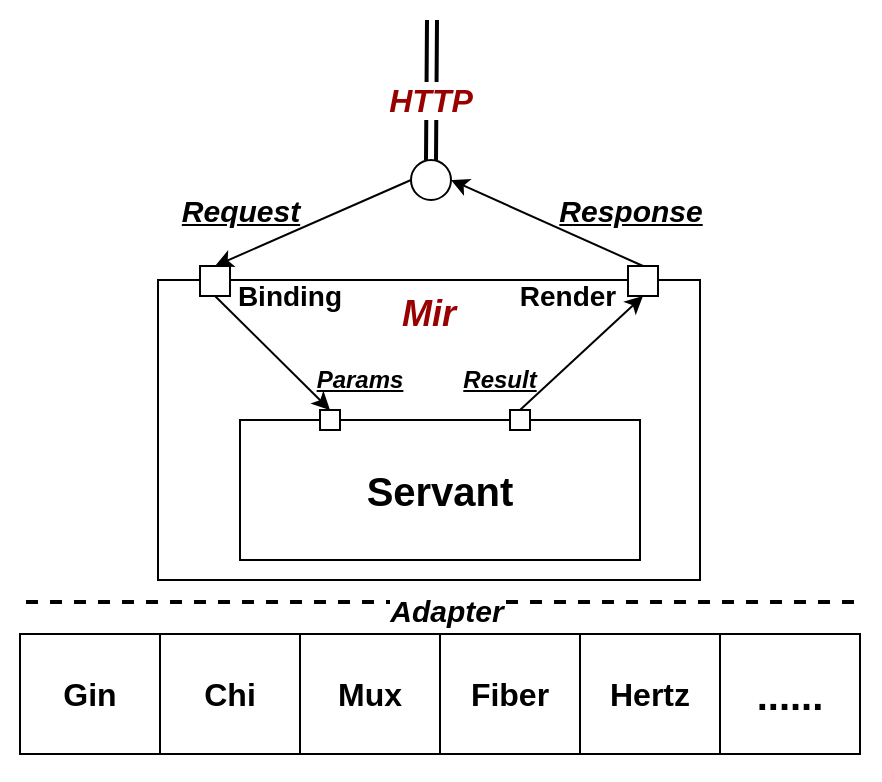 <mxfile version="20.3.0" type="device"><diagram id="ZOxuEieQiebRqiN2HW-F" name="Page-1"><mxGraphModel dx="1552" dy="934" grid="1" gridSize="10" guides="1" tooltips="1" connect="1" arrows="1" fold="1" page="1" pageScale="1" pageWidth="827" pageHeight="1169" math="0" shadow="0"><root><mxCell id="0"/><mxCell id="1" parent="0"/><mxCell id="HLY3_FzVcBv65uhB9cjh-90" value="" style="rounded=0;whiteSpace=wrap;html=1;dashed=1;strokeColor=none;fontSize=20;fontColor=#000000;fillColor=none;gradientColor=none;" vertex="1" parent="1"><mxGeometry x="100" y="190" width="440" height="390" as="geometry"/></mxCell><mxCell id="HLY3_FzVcBv65uhB9cjh-91" value="Mir" style="rounded=0;whiteSpace=wrap;html=1;fontStyle=3;verticalAlign=top;fontSize=18;fontColor=#990000;" vertex="1" parent="1"><mxGeometry x="179" y="330" width="271" height="150" as="geometry"/></mxCell><mxCell id="HLY3_FzVcBv65uhB9cjh-92" value="" style="whiteSpace=wrap;html=1;aspect=fixed;" vertex="1" parent="1"><mxGeometry x="200" y="323" width="15" height="15" as="geometry"/></mxCell><mxCell id="HLY3_FzVcBv65uhB9cjh-93" value="" style="whiteSpace=wrap;html=1;aspect=fixed;" vertex="1" parent="1"><mxGeometry x="414" y="323" width="15" height="15" as="geometry"/></mxCell><mxCell id="HLY3_FzVcBv65uhB9cjh-94" value="Servant" style="rounded=0;whiteSpace=wrap;html=1;fontStyle=1;fontSize=20;fontColor=#000000;" vertex="1" parent="1"><mxGeometry x="220" y="400" width="200" height="70" as="geometry"/></mxCell><mxCell id="HLY3_FzVcBv65uhB9cjh-95" value="" style="whiteSpace=wrap;html=1;aspect=fixed;" vertex="1" parent="1"><mxGeometry x="260" y="395" width="10" height="10" as="geometry"/></mxCell><mxCell id="HLY3_FzVcBv65uhB9cjh-96" value="" style="whiteSpace=wrap;html=1;aspect=fixed;" vertex="1" parent="1"><mxGeometry x="355" y="395" width="10" height="10" as="geometry"/></mxCell><mxCell id="HLY3_FzVcBv65uhB9cjh-97" value="" style="endArrow=classic;html=1;rounded=0;entryX=0.5;entryY=0;entryDx=0;entryDy=0;exitX=0;exitY=0.5;exitDx=0;exitDy=0;" edge="1" parent="1" source="HLY3_FzVcBv65uhB9cjh-107" target="HLY3_FzVcBv65uhB9cjh-92"><mxGeometry width="50" height="50" relative="1" as="geometry"><mxPoint x="300" y="260" as="sourcePoint"/><mxPoint x="200" y="260" as="targetPoint"/></mxGeometry></mxCell><mxCell id="HLY3_FzVcBv65uhB9cjh-98" value="" style="endArrow=classic;html=1;rounded=0;exitX=0.5;exitY=0;exitDx=0;exitDy=0;entryX=1;entryY=0.5;entryDx=0;entryDy=0;" edge="1" parent="1" source="HLY3_FzVcBv65uhB9cjh-93" target="HLY3_FzVcBv65uhB9cjh-107"><mxGeometry width="50" height="50" relative="1" as="geometry"><mxPoint x="390" y="500" as="sourcePoint"/><mxPoint x="340" y="260" as="targetPoint"/></mxGeometry></mxCell><mxCell id="HLY3_FzVcBv65uhB9cjh-99" value="" style="endArrow=classic;html=1;rounded=0;exitX=0.5;exitY=1;exitDx=0;exitDy=0;entryX=0.5;entryY=0;entryDx=0;entryDy=0;" edge="1" parent="1" source="HLY3_FzVcBv65uhB9cjh-92" target="HLY3_FzVcBv65uhB9cjh-95"><mxGeometry width="50" height="50" relative="1" as="geometry"><mxPoint x="390" y="500" as="sourcePoint"/><mxPoint x="440" y="450" as="targetPoint"/></mxGeometry></mxCell><mxCell id="HLY3_FzVcBv65uhB9cjh-100" value="" style="endArrow=classic;html=1;rounded=0;exitX=0.5;exitY=0;exitDx=0;exitDy=0;entryX=0.5;entryY=1;entryDx=0;entryDy=0;" edge="1" parent="1" source="HLY3_FzVcBv65uhB9cjh-96" target="HLY3_FzVcBv65uhB9cjh-93"><mxGeometry width="50" height="50" relative="1" as="geometry"><mxPoint x="390" y="500" as="sourcePoint"/><mxPoint x="440" y="450" as="targetPoint"/></mxGeometry></mxCell><mxCell id="HLY3_FzVcBv65uhB9cjh-101" value="Binding" style="text;html=1;strokeColor=none;fillColor=none;align=center;verticalAlign=middle;whiteSpace=wrap;rounded=0;fontStyle=1;fontSize=14;" vertex="1" parent="1"><mxGeometry x="215" y="323" width="60" height="30" as="geometry"/></mxCell><mxCell id="HLY3_FzVcBv65uhB9cjh-102" value="Render" style="text;html=1;strokeColor=none;fillColor=none;align=center;verticalAlign=middle;whiteSpace=wrap;rounded=0;fontStyle=1;fontSize=14;" vertex="1" parent="1"><mxGeometry x="354" y="323" width="60" height="30" as="geometry"/></mxCell><mxCell id="HLY3_FzVcBv65uhB9cjh-103" value="Params" style="text;html=1;strokeColor=none;fillColor=none;align=center;verticalAlign=middle;whiteSpace=wrap;rounded=0;fontStyle=7" vertex="1" parent="1"><mxGeometry x="250" y="365" width="60" height="30" as="geometry"/></mxCell><mxCell id="HLY3_FzVcBv65uhB9cjh-104" value="Result" style="text;html=1;strokeColor=none;fillColor=none;align=center;verticalAlign=middle;whiteSpace=wrap;rounded=0;fontStyle=7" vertex="1" parent="1"><mxGeometry x="320" y="365" width="60" height="30" as="geometry"/></mxCell><mxCell id="HLY3_FzVcBv65uhB9cjh-105" value="Request" style="text;html=1;align=center;verticalAlign=middle;resizable=0;points=[];autosize=1;strokeColor=none;fillColor=none;fontStyle=7;fontSize=15;" vertex="1" parent="1"><mxGeometry x="180" y="280" width="80" height="30" as="geometry"/></mxCell><mxCell id="HLY3_FzVcBv65uhB9cjh-106" value="Response" style="text;html=1;align=center;verticalAlign=middle;resizable=0;points=[];autosize=1;strokeColor=none;fillColor=none;fontStyle=7;fontSize=15;" vertex="1" parent="1"><mxGeometry x="365" y="280" width="100" height="30" as="geometry"/></mxCell><mxCell id="HLY3_FzVcBv65uhB9cjh-107" value="" style="ellipse;whiteSpace=wrap;html=1;aspect=fixed;fontSize=15;" vertex="1" parent="1"><mxGeometry x="305.5" y="270" width="20" height="20" as="geometry"/></mxCell><mxCell id="HLY3_FzVcBv65uhB9cjh-108" value="" style="endArrow=none;html=1;rounded=0;fontSize=15;exitX=0.5;exitY=0;exitDx=0;exitDy=0;strokeWidth=2;shape=link;" edge="1" parent="1" source="HLY3_FzVcBv65uhB9cjh-107"><mxGeometry width="50" height="50" relative="1" as="geometry"><mxPoint x="390" y="560" as="sourcePoint"/><mxPoint x="316" y="200" as="targetPoint"/></mxGeometry></mxCell><mxCell id="HLY3_FzVcBv65uhB9cjh-109" value="HTTP" style="edgeLabel;html=1;align=center;verticalAlign=middle;resizable=0;points=[];fontSize=16;fontStyle=3;fontColor=#990000;" vertex="1" connectable="0" parent="HLY3_FzVcBv65uhB9cjh-108"><mxGeometry x="0.161" y="-2" relative="1" as="geometry"><mxPoint x="-3" y="10" as="offset"/></mxGeometry></mxCell><mxCell id="HLY3_FzVcBv65uhB9cjh-110" value="" style="rounded=0;whiteSpace=wrap;html=1;fontSize=18;fontColor=#000000;fillColor=none;" vertex="1" parent="1"><mxGeometry x="110" y="507" width="420" height="60" as="geometry"/></mxCell><mxCell id="HLY3_FzVcBv65uhB9cjh-111" value="Gin" style="rounded=0;whiteSpace=wrap;html=1;strokeColor=default;fontSize=16;fontColor=#000000;fillColor=default;gradientColor=none;fontStyle=1" vertex="1" parent="1"><mxGeometry x="110" y="507" width="70" height="60" as="geometry"/></mxCell><mxCell id="HLY3_FzVcBv65uhB9cjh-112" value="Chi" style="rounded=0;whiteSpace=wrap;html=1;strokeColor=default;fontSize=16;fontColor=#000000;fillColor=default;gradientColor=none;fontStyle=1" vertex="1" parent="1"><mxGeometry x="180" y="507" width="70" height="60" as="geometry"/></mxCell><mxCell id="HLY3_FzVcBv65uhB9cjh-113" value="Mux" style="rounded=0;whiteSpace=wrap;html=1;strokeColor=default;fontSize=16;fontColor=#000000;fillColor=default;gradientColor=none;fontStyle=1" vertex="1" parent="1"><mxGeometry x="250" y="507" width="70" height="60" as="geometry"/></mxCell><mxCell id="HLY3_FzVcBv65uhB9cjh-114" value="Fiber" style="rounded=0;whiteSpace=wrap;html=1;strokeColor=default;fontSize=16;fontColor=#000000;fillColor=default;gradientColor=none;fontStyle=1" vertex="1" parent="1"><mxGeometry x="320" y="507" width="70" height="60" as="geometry"/></mxCell><mxCell id="HLY3_FzVcBv65uhB9cjh-115" value="Hertz" style="rounded=0;whiteSpace=wrap;html=1;strokeColor=default;fontSize=16;fontColor=#000000;fillColor=default;gradientColor=none;fontStyle=1" vertex="1" parent="1"><mxGeometry x="390" y="507" width="70" height="60" as="geometry"/></mxCell><mxCell id="HLY3_FzVcBv65uhB9cjh-116" value="......" style="rounded=0;whiteSpace=wrap;html=1;strokeColor=default;fontSize=20;fontColor=#000000;fillColor=default;gradientColor=none;fontStyle=1;verticalAlign=middle;horizontal=1;" vertex="1" parent="1"><mxGeometry x="460" y="507" width="70" height="60" as="geometry"/></mxCell><mxCell id="HLY3_FzVcBv65uhB9cjh-117" value="&lt;b&gt;&lt;font style=&quot;font-size: 15px;&quot;&gt;Adapter&lt;/font&gt;&lt;/b&gt;" style="line;strokeWidth=2;html=1;strokeColor=default;fontSize=18;fontColor=#000000;fillColor=default;gradientColor=none;dashed=1;verticalAlign=middle;fontStyle=2;align=center;horizontal=1;labelPosition=center;verticalLabelPosition=middle;" vertex="1" parent="1"><mxGeometry x="113" y="486" width="420" height="10" as="geometry"/></mxCell></root></mxGraphModel></diagram></mxfile>